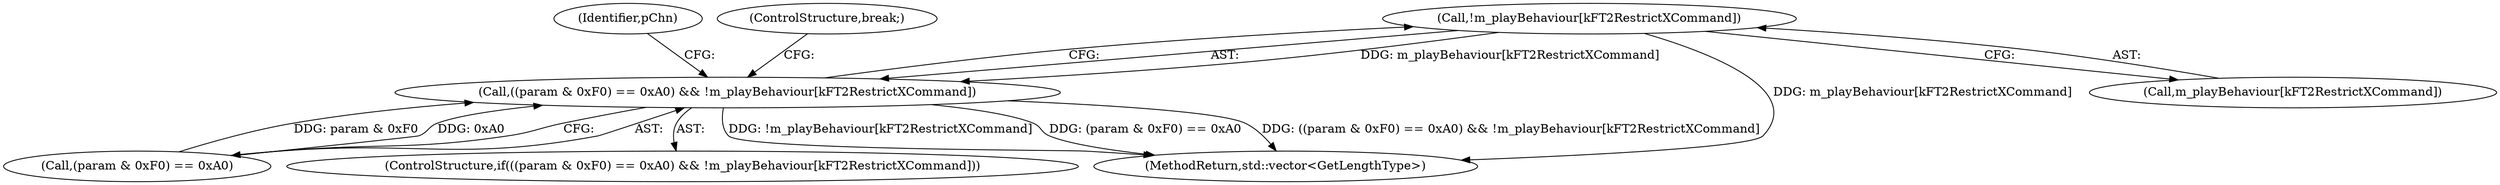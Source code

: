 digraph "0_openmpt_492022c7297ede682161d9c0ec2de15526424e76@array" {
"1001741" [label="(Call,!m_playBehaviour[kFT2RestrictXCommand])"];
"1001735" [label="(Call,((param & 0xF0) == 0xA0) && !m_playBehaviour[kFT2RestrictXCommand])"];
"1001736" [label="(Call,(param & 0xF0) == 0xA0)"];
"1001734" [label="(ControlStructure,if(((param & 0xF0) == 0xA0) && !m_playBehaviour[kFT2RestrictXCommand]))"];
"1001747" [label="(Identifier,pChn)"];
"1003923" [label="(MethodReturn,std::vector<GetLengthType>)"];
"1001735" [label="(Call,((param & 0xF0) == 0xA0) && !m_playBehaviour[kFT2RestrictXCommand])"];
"1001741" [label="(Call,!m_playBehaviour[kFT2RestrictXCommand])"];
"1001742" [label="(Call,m_playBehaviour[kFT2RestrictXCommand])"];
"1001752" [label="(ControlStructure,break;)"];
"1001741" -> "1001735"  [label="AST: "];
"1001741" -> "1001742"  [label="CFG: "];
"1001742" -> "1001741"  [label="AST: "];
"1001735" -> "1001741"  [label="CFG: "];
"1001741" -> "1003923"  [label="DDG: m_playBehaviour[kFT2RestrictXCommand]"];
"1001741" -> "1001735"  [label="DDG: m_playBehaviour[kFT2RestrictXCommand]"];
"1001735" -> "1001734"  [label="AST: "];
"1001735" -> "1001736"  [label="CFG: "];
"1001736" -> "1001735"  [label="AST: "];
"1001747" -> "1001735"  [label="CFG: "];
"1001752" -> "1001735"  [label="CFG: "];
"1001735" -> "1003923"  [label="DDG: ((param & 0xF0) == 0xA0) && !m_playBehaviour[kFT2RestrictXCommand]"];
"1001735" -> "1003923"  [label="DDG: !m_playBehaviour[kFT2RestrictXCommand]"];
"1001735" -> "1003923"  [label="DDG: (param & 0xF0) == 0xA0"];
"1001736" -> "1001735"  [label="DDG: param & 0xF0"];
"1001736" -> "1001735"  [label="DDG: 0xA0"];
}
